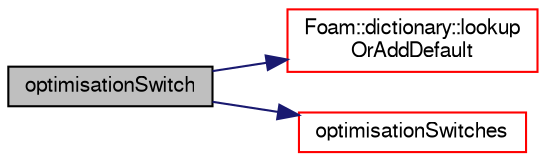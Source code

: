 digraph "optimisationSwitch"
{
  bgcolor="transparent";
  edge [fontname="FreeSans",fontsize="10",labelfontname="FreeSans",labelfontsize="10"];
  node [fontname="FreeSans",fontsize="10",shape=record];
  rankdir="LR";
  Node2467 [label="optimisationSwitch",height=0.2,width=0.4,color="black", fillcolor="grey75", style="filled", fontcolor="black"];
  Node2467 -> Node2468 [color="midnightblue",fontsize="10",style="solid",fontname="FreeSans"];
  Node2468 [label="Foam::dictionary::lookup\lOrAddDefault",height=0.2,width=0.4,color="red",URL="$a26014.html#aadafaae6847668979f5ce540f62d6e62",tooltip="Find and return a T, if not found return the given. "];
  Node2467 -> Node2474 [color="midnightblue",fontsize="10",style="solid",fontname="FreeSans"];
  Node2474 [label="optimisationSwitches",height=0.2,width=0.4,color="red",URL="$a21163.html#a620a08d8265bd23ada1f1f0a575c721b",tooltip="The OptimisationSwitches sub-dictionary in the central controlDict. "];
}
